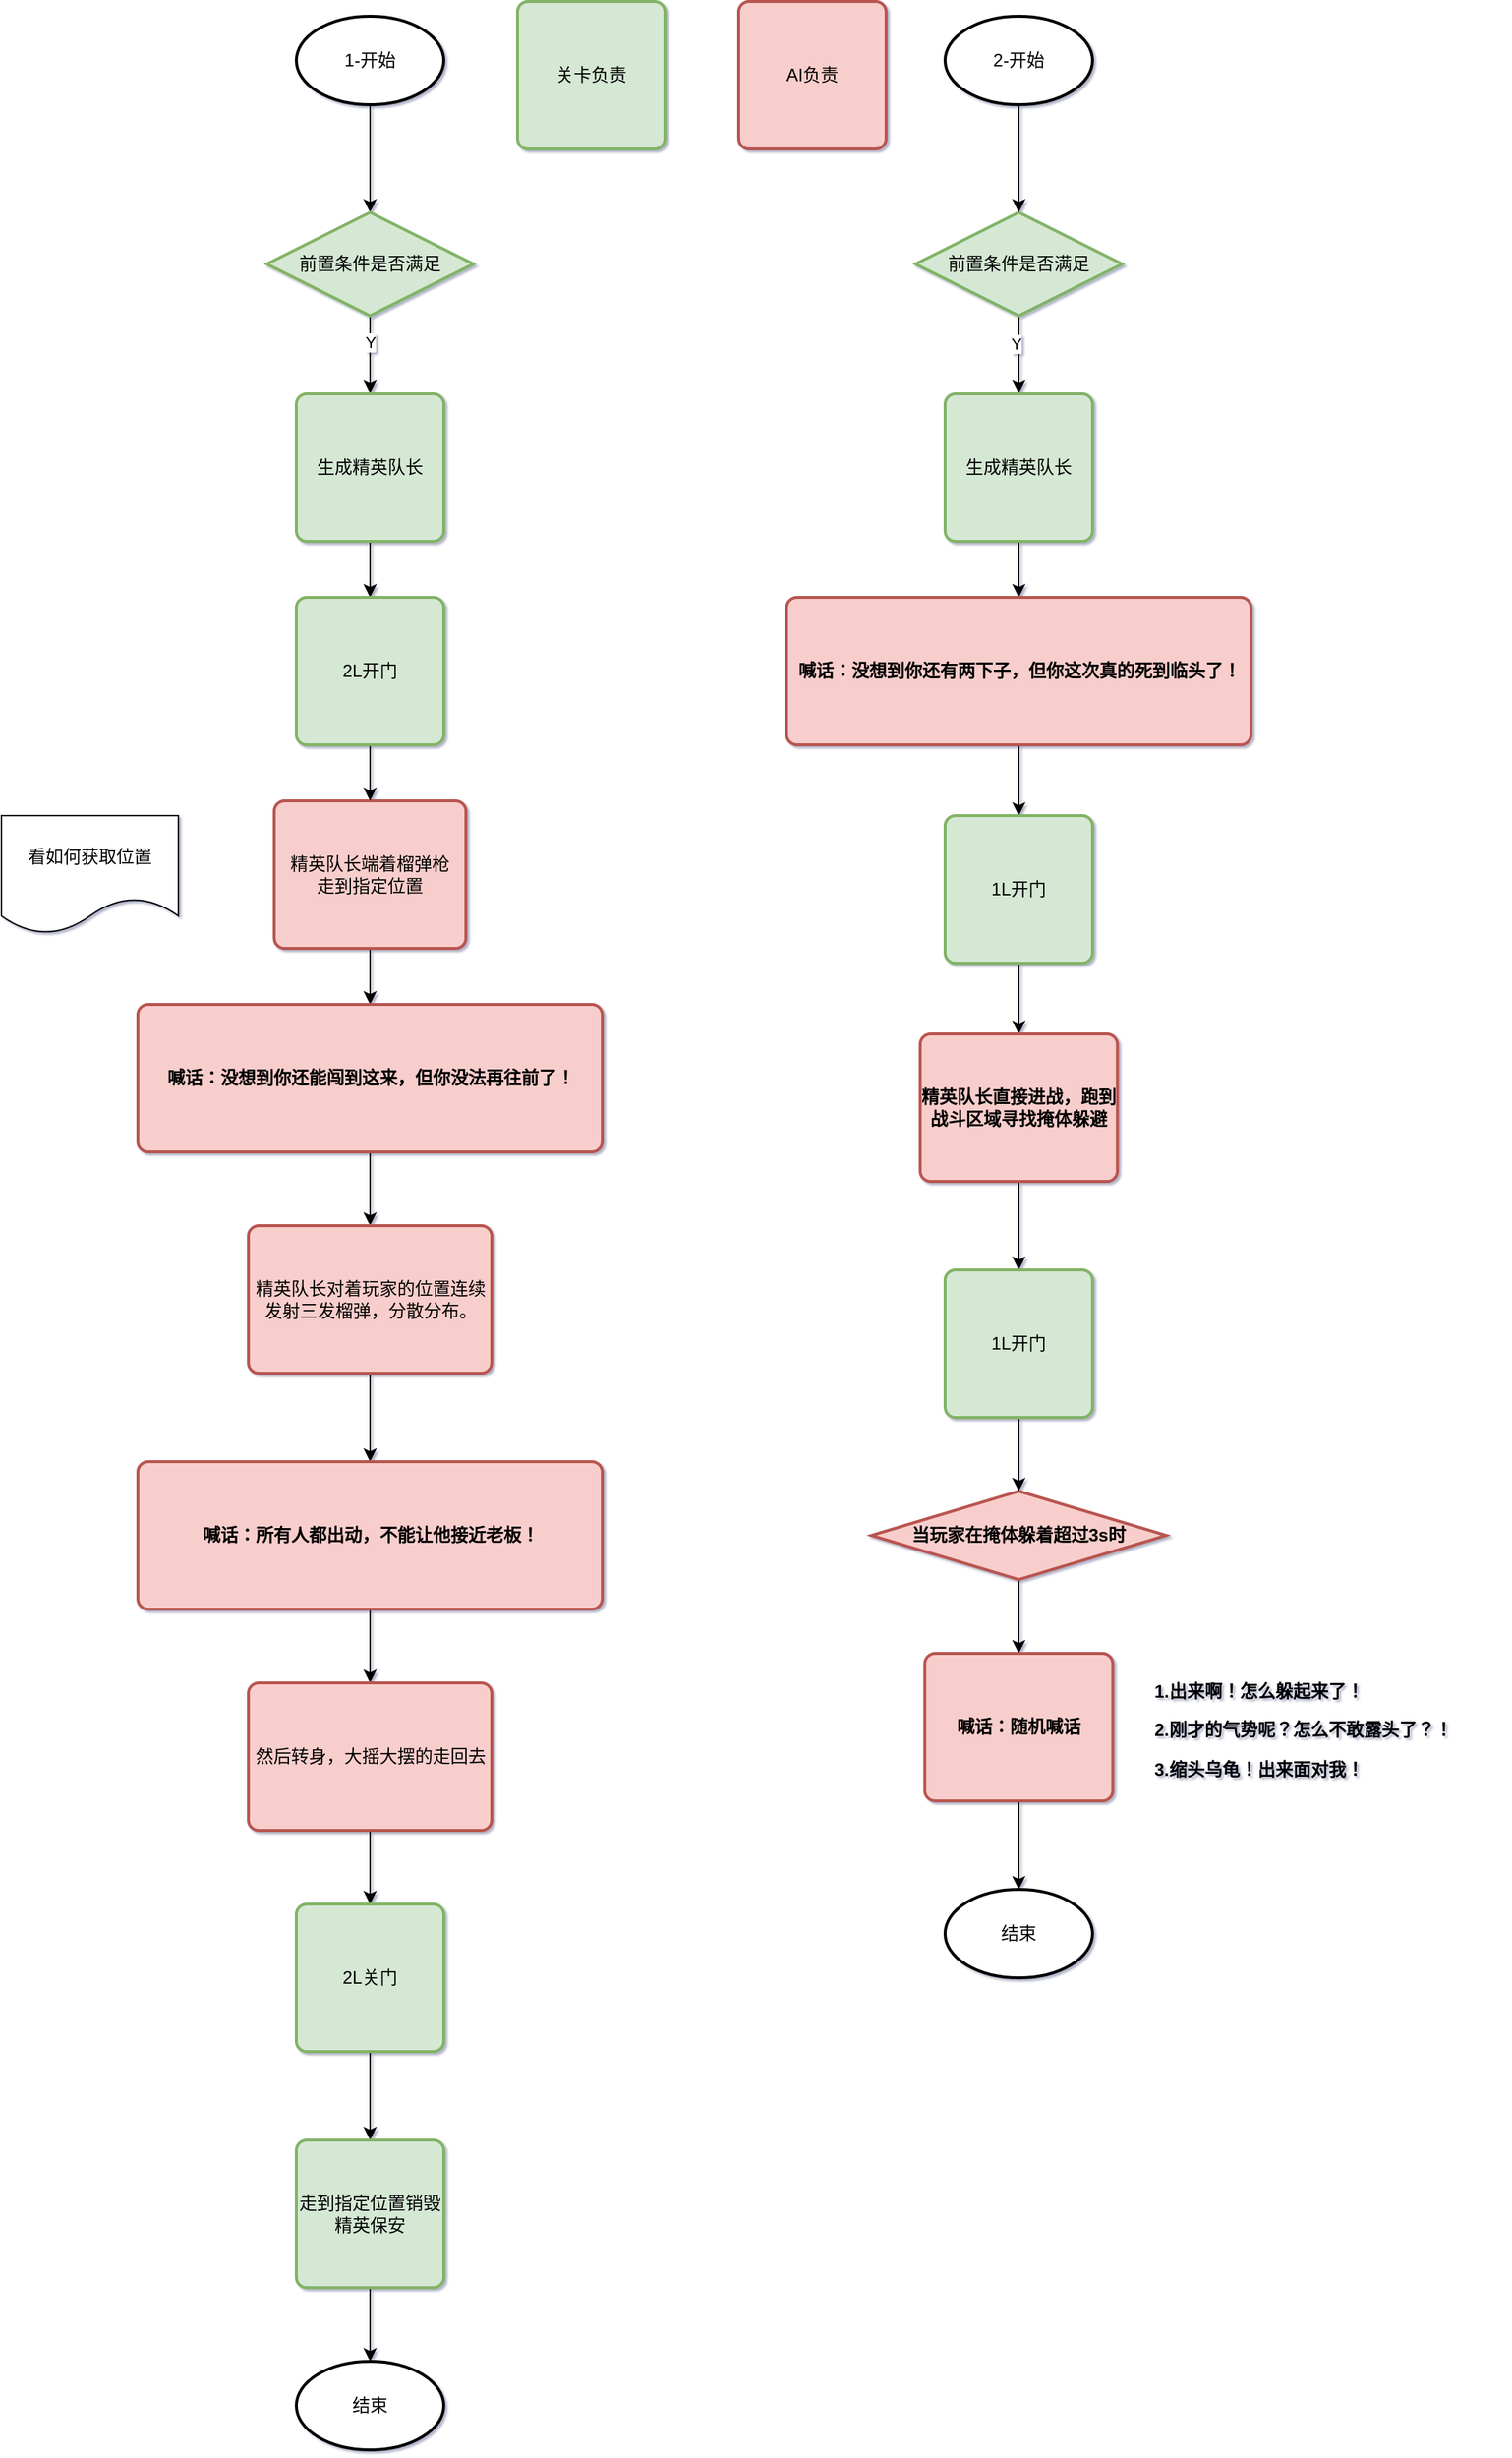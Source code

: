 <mxfile version="22.0.8" type="github">
  <diagram name="第 1 页" id="r-FKMfWhN-1krSnUlQmG">
    <mxGraphModel dx="4603" dy="2915" grid="1" gridSize="10" guides="1" tooltips="1" connect="1" arrows="1" fold="1" page="0" pageScale="1" pageWidth="827" pageHeight="1169" math="0" shadow="1">
      <root>
        <mxCell id="0" />
        <mxCell id="1" parent="0" />
        <mxCell id="sNlm8o2b7IZtp_pm42Wh-5" style="edgeStyle=orthogonalEdgeStyle;rounded=0;orthogonalLoop=1;jettySize=auto;html=1;exitX=0.5;exitY=1;exitDx=0;exitDy=0;exitPerimeter=0;" parent="1" source="sNlm8o2b7IZtp_pm42Wh-3" target="sNlm8o2b7IZtp_pm42Wh-4" edge="1">
          <mxGeometry relative="1" as="geometry" />
        </mxCell>
        <mxCell id="sNlm8o2b7IZtp_pm42Wh-3" value="1-开始" style="strokeWidth=2;html=1;shape=mxgraph.flowchart.start_1;whiteSpace=wrap;" parent="1" vertex="1">
          <mxGeometry x="370" y="-160" width="100" height="60" as="geometry" />
        </mxCell>
        <mxCell id="sNlm8o2b7IZtp_pm42Wh-8" style="edgeStyle=orthogonalEdgeStyle;rounded=0;orthogonalLoop=1;jettySize=auto;html=1;exitX=0.5;exitY=1;exitDx=0;exitDy=0;exitPerimeter=0;entryX=0.5;entryY=0;entryDx=0;entryDy=0;" parent="1" source="sNlm8o2b7IZtp_pm42Wh-4" target="sNlm8o2b7IZtp_pm42Wh-7" edge="1">
          <mxGeometry relative="1" as="geometry" />
        </mxCell>
        <mxCell id="sNlm8o2b7IZtp_pm42Wh-32" value="Y" style="edgeLabel;html=1;align=center;verticalAlign=middle;resizable=0;points=[];" parent="sNlm8o2b7IZtp_pm42Wh-8" vertex="1" connectable="0">
          <mxGeometry x="-0.33" relative="1" as="geometry">
            <mxPoint as="offset" />
          </mxGeometry>
        </mxCell>
        <mxCell id="sNlm8o2b7IZtp_pm42Wh-4" value="前置条件是否满足" style="strokeWidth=2;html=1;shape=mxgraph.flowchart.decision;whiteSpace=wrap;fillColor=#d5e8d4;strokeColor=#82b366;" parent="1" vertex="1">
          <mxGeometry x="350" y="-27" width="140" height="70" as="geometry" />
        </mxCell>
        <mxCell id="sNlm8o2b7IZtp_pm42Wh-11" style="edgeStyle=orthogonalEdgeStyle;rounded=0;orthogonalLoop=1;jettySize=auto;html=1;exitX=0.5;exitY=1;exitDx=0;exitDy=0;entryX=0.5;entryY=0;entryDx=0;entryDy=0;" parent="1" source="sNlm8o2b7IZtp_pm42Wh-7" target="sNlm8o2b7IZtp_pm42Wh-10" edge="1">
          <mxGeometry relative="1" as="geometry" />
        </mxCell>
        <mxCell id="sNlm8o2b7IZtp_pm42Wh-7" value="生成精英队长" style="rounded=1;whiteSpace=wrap;html=1;absoluteArcSize=1;arcSize=14;strokeWidth=2;fillColor=#d5e8d4;strokeColor=#82b366;" parent="1" vertex="1">
          <mxGeometry x="370" y="96" width="100" height="100" as="geometry" />
        </mxCell>
        <mxCell id="sNlm8o2b7IZtp_pm42Wh-15" style="edgeStyle=orthogonalEdgeStyle;rounded=0;orthogonalLoop=1;jettySize=auto;html=1;exitX=0.5;exitY=1;exitDx=0;exitDy=0;" parent="1" source="sNlm8o2b7IZtp_pm42Wh-9" target="sNlm8o2b7IZtp_pm42Wh-14" edge="1">
          <mxGeometry relative="1" as="geometry" />
        </mxCell>
        <mxCell id="sNlm8o2b7IZtp_pm42Wh-9" value="精英队长端着榴弹枪&lt;br&gt;走到指定位置&lt;br&gt;" style="rounded=1;whiteSpace=wrap;html=1;absoluteArcSize=1;arcSize=14;strokeWidth=2;fillColor=#f8cecc;strokeColor=#b85450;" parent="1" vertex="1">
          <mxGeometry x="355" y="372" width="130" height="100" as="geometry" />
        </mxCell>
        <mxCell id="sNlm8o2b7IZtp_pm42Wh-12" style="edgeStyle=orthogonalEdgeStyle;rounded=0;orthogonalLoop=1;jettySize=auto;html=1;exitX=0.5;exitY=1;exitDx=0;exitDy=0;entryX=0.5;entryY=0;entryDx=0;entryDy=0;" parent="1" source="sNlm8o2b7IZtp_pm42Wh-10" target="sNlm8o2b7IZtp_pm42Wh-9" edge="1">
          <mxGeometry relative="1" as="geometry" />
        </mxCell>
        <mxCell id="sNlm8o2b7IZtp_pm42Wh-10" value="2L开门" style="rounded=1;whiteSpace=wrap;html=1;absoluteArcSize=1;arcSize=14;strokeWidth=2;fillColor=#d5e8d4;strokeColor=#82b366;" parent="1" vertex="1">
          <mxGeometry x="370" y="234" width="100" height="100" as="geometry" />
        </mxCell>
        <mxCell id="sNlm8o2b7IZtp_pm42Wh-13" value="看如何获取位置" style="shape=document;whiteSpace=wrap;html=1;boundedLbl=1;" parent="1" vertex="1">
          <mxGeometry x="170" y="382" width="120" height="80" as="geometry" />
        </mxCell>
        <mxCell id="sNlm8o2b7IZtp_pm42Wh-17" value="" style="edgeStyle=orthogonalEdgeStyle;rounded=0;orthogonalLoop=1;jettySize=auto;html=1;" parent="1" source="sNlm8o2b7IZtp_pm42Wh-14" target="sNlm8o2b7IZtp_pm42Wh-16" edge="1">
          <mxGeometry relative="1" as="geometry" />
        </mxCell>
        <mxCell id="sNlm8o2b7IZtp_pm42Wh-14" value="喊话：&lt;strong&gt;没想到你还能闯到这来，但你没法再往前了！&lt;/strong&gt;" style="rounded=1;whiteSpace=wrap;html=1;absoluteArcSize=1;arcSize=14;strokeWidth=2;fillColor=#f8cecc;strokeColor=#b85450;fontStyle=1" parent="1" vertex="1">
          <mxGeometry x="262.5" y="510" width="315" height="100" as="geometry" />
        </mxCell>
        <mxCell id="sNlm8o2b7IZtp_pm42Wh-20" value="" style="edgeStyle=orthogonalEdgeStyle;rounded=0;orthogonalLoop=1;jettySize=auto;html=1;" parent="1" source="sNlm8o2b7IZtp_pm42Wh-16" target="sNlm8o2b7IZtp_pm42Wh-18" edge="1">
          <mxGeometry relative="1" as="geometry" />
        </mxCell>
        <mxCell id="sNlm8o2b7IZtp_pm42Wh-16" value="精英队长对着玩家的位置连续发射三发榴弹，分散分布。" style="rounded=1;whiteSpace=wrap;html=1;absoluteArcSize=1;arcSize=14;strokeWidth=2;fillColor=#f8cecc;strokeColor=#b85450;" parent="1" vertex="1">
          <mxGeometry x="337.5" y="660" width="165" height="100" as="geometry" />
        </mxCell>
        <mxCell id="sNlm8o2b7IZtp_pm42Wh-22" value="" style="edgeStyle=orthogonalEdgeStyle;rounded=0;orthogonalLoop=1;jettySize=auto;html=1;" parent="1" source="sNlm8o2b7IZtp_pm42Wh-18" target="sNlm8o2b7IZtp_pm42Wh-21" edge="1">
          <mxGeometry relative="1" as="geometry" />
        </mxCell>
        <mxCell id="sNlm8o2b7IZtp_pm42Wh-18" value="喊话：&lt;strong&gt;所有人都出动，不能让他接近老板！&lt;/strong&gt;" style="rounded=1;whiteSpace=wrap;html=1;absoluteArcSize=1;arcSize=14;strokeWidth=2;fillColor=#f8cecc;strokeColor=#b85450;fontStyle=1" parent="1" vertex="1">
          <mxGeometry x="262.5" y="820" width="315" height="100" as="geometry" />
        </mxCell>
        <mxCell id="sNlm8o2b7IZtp_pm42Wh-24" value="" style="edgeStyle=orthogonalEdgeStyle;rounded=0;orthogonalLoop=1;jettySize=auto;html=1;" parent="1" source="sNlm8o2b7IZtp_pm42Wh-21" target="sNlm8o2b7IZtp_pm42Wh-23" edge="1">
          <mxGeometry relative="1" as="geometry" />
        </mxCell>
        <mxCell id="sNlm8o2b7IZtp_pm42Wh-21" value="然后转身，大摇大摆的走回去" style="rounded=1;whiteSpace=wrap;html=1;absoluteArcSize=1;arcSize=14;strokeWidth=2;fillColor=#f8cecc;strokeColor=#b85450;" parent="1" vertex="1">
          <mxGeometry x="337.5" y="970" width="165" height="100" as="geometry" />
        </mxCell>
        <mxCell id="sNlm8o2b7IZtp_pm42Wh-27" value="" style="edgeStyle=orthogonalEdgeStyle;rounded=0;orthogonalLoop=1;jettySize=auto;html=1;" parent="1" source="sNlm8o2b7IZtp_pm42Wh-23" target="sNlm8o2b7IZtp_pm42Wh-26" edge="1">
          <mxGeometry relative="1" as="geometry" />
        </mxCell>
        <mxCell id="sNlm8o2b7IZtp_pm42Wh-23" value="2L关门" style="rounded=1;whiteSpace=wrap;html=1;absoluteArcSize=1;arcSize=14;strokeWidth=2;fillColor=#d5e8d4;strokeColor=#82b366;" parent="1" vertex="1">
          <mxGeometry x="370" y="1120" width="100" height="100" as="geometry" />
        </mxCell>
        <mxCell id="sNlm8o2b7IZtp_pm42Wh-25" value="2-开始" style="strokeWidth=2;html=1;shape=mxgraph.flowchart.start_1;whiteSpace=wrap;" parent="1" vertex="1">
          <mxGeometry x="810" y="-160" width="100" height="60" as="geometry" />
        </mxCell>
        <mxCell id="sNlm8o2b7IZtp_pm42Wh-29" value="" style="edgeStyle=orthogonalEdgeStyle;rounded=0;orthogonalLoop=1;jettySize=auto;html=1;" parent="1" source="sNlm8o2b7IZtp_pm42Wh-26" target="sNlm8o2b7IZtp_pm42Wh-28" edge="1">
          <mxGeometry relative="1" as="geometry" />
        </mxCell>
        <mxCell id="sNlm8o2b7IZtp_pm42Wh-26" value="走到指定位置销毁精英保安" style="rounded=1;whiteSpace=wrap;html=1;absoluteArcSize=1;arcSize=14;strokeWidth=2;fillColor=#d5e8d4;strokeColor=#82b366;" parent="1" vertex="1">
          <mxGeometry x="370" y="1280" width="100" height="100" as="geometry" />
        </mxCell>
        <mxCell id="sNlm8o2b7IZtp_pm42Wh-28" value="结束" style="strokeWidth=2;html=1;shape=mxgraph.flowchart.start_1;whiteSpace=wrap;" parent="1" vertex="1">
          <mxGeometry x="370" y="1430" width="100" height="60" as="geometry" />
        </mxCell>
        <mxCell id="sNlm8o2b7IZtp_pm42Wh-37" value="" style="edgeStyle=orthogonalEdgeStyle;rounded=0;orthogonalLoop=1;jettySize=auto;html=1;" parent="1" source="sNlm8o2b7IZtp_pm42Wh-30" target="sNlm8o2b7IZtp_pm42Wh-33" edge="1">
          <mxGeometry relative="1" as="geometry" />
        </mxCell>
        <mxCell id="sNlm8o2b7IZtp_pm42Wh-38" value="Y" style="edgeLabel;html=1;align=center;verticalAlign=middle;resizable=0;points=[];" parent="sNlm8o2b7IZtp_pm42Wh-37" vertex="1" connectable="0">
          <mxGeometry x="-0.292" y="-2" relative="1" as="geometry">
            <mxPoint as="offset" />
          </mxGeometry>
        </mxCell>
        <mxCell id="sNlm8o2b7IZtp_pm42Wh-30" value="前置条件是否满足" style="strokeWidth=2;html=1;shape=mxgraph.flowchart.decision;whiteSpace=wrap;fillColor=#d5e8d4;strokeColor=#82b366;" parent="1" vertex="1">
          <mxGeometry x="790" y="-27" width="140" height="70" as="geometry" />
        </mxCell>
        <mxCell id="sNlm8o2b7IZtp_pm42Wh-31" style="edgeStyle=orthogonalEdgeStyle;rounded=0;orthogonalLoop=1;jettySize=auto;html=1;exitX=0.5;exitY=1;exitDx=0;exitDy=0;exitPerimeter=0;entryX=0.5;entryY=0;entryDx=0;entryDy=0;entryPerimeter=0;" parent="1" source="sNlm8o2b7IZtp_pm42Wh-25" target="sNlm8o2b7IZtp_pm42Wh-30" edge="1">
          <mxGeometry relative="1" as="geometry" />
        </mxCell>
        <mxCell id="sNlm8o2b7IZtp_pm42Wh-40" value="" style="edgeStyle=orthogonalEdgeStyle;rounded=0;orthogonalLoop=1;jettySize=auto;html=1;" parent="1" source="sNlm8o2b7IZtp_pm42Wh-33" target="sNlm8o2b7IZtp_pm42Wh-39" edge="1">
          <mxGeometry relative="1" as="geometry" />
        </mxCell>
        <mxCell id="sNlm8o2b7IZtp_pm42Wh-33" value="生成精英队长" style="rounded=1;whiteSpace=wrap;html=1;absoluteArcSize=1;arcSize=14;strokeWidth=2;fillColor=#d5e8d4;strokeColor=#82b366;" parent="1" vertex="1">
          <mxGeometry x="810" y="96" width="100" height="100" as="geometry" />
        </mxCell>
        <mxCell id="sNlm8o2b7IZtp_pm42Wh-42" value="" style="edgeStyle=orthogonalEdgeStyle;rounded=0;orthogonalLoop=1;jettySize=auto;html=1;" parent="1" source="sNlm8o2b7IZtp_pm42Wh-39" target="sNlm8o2b7IZtp_pm42Wh-41" edge="1">
          <mxGeometry relative="1" as="geometry" />
        </mxCell>
        <mxCell id="sNlm8o2b7IZtp_pm42Wh-39" value="喊话：&lt;strong&gt;没想到你还有两下子，但你这次真的死到临头了！&lt;/strong&gt;" style="rounded=1;whiteSpace=wrap;html=1;absoluteArcSize=1;arcSize=14;strokeWidth=2;fillColor=#f8cecc;strokeColor=#b85450;fontStyle=1" parent="1" vertex="1">
          <mxGeometry x="702.5" y="234" width="315" height="100" as="geometry" />
        </mxCell>
        <mxCell id="sNlm8o2b7IZtp_pm42Wh-44" value="" style="edgeStyle=orthogonalEdgeStyle;rounded=0;orthogonalLoop=1;jettySize=auto;html=1;" parent="1" source="sNlm8o2b7IZtp_pm42Wh-41" target="sNlm8o2b7IZtp_pm42Wh-43" edge="1">
          <mxGeometry relative="1" as="geometry" />
        </mxCell>
        <mxCell id="sNlm8o2b7IZtp_pm42Wh-41" value="1L开门" style="rounded=1;whiteSpace=wrap;html=1;absoluteArcSize=1;arcSize=14;strokeWidth=2;fillColor=#d5e8d4;strokeColor=#82b366;" parent="1" vertex="1">
          <mxGeometry x="810" y="382" width="100" height="100" as="geometry" />
        </mxCell>
        <mxCell id="XtSjHq61zZsdzRVwaCnl-2" value="" style="edgeStyle=orthogonalEdgeStyle;rounded=0;orthogonalLoop=1;jettySize=auto;html=1;" edge="1" parent="1" source="sNlm8o2b7IZtp_pm42Wh-43" target="XtSjHq61zZsdzRVwaCnl-1">
          <mxGeometry relative="1" as="geometry" />
        </mxCell>
        <mxCell id="sNlm8o2b7IZtp_pm42Wh-43" value="精英队长直接进战，跑到战斗区域寻找掩体躲避" style="rounded=1;whiteSpace=wrap;html=1;absoluteArcSize=1;arcSize=14;strokeWidth=2;fillColor=#f8cecc;strokeColor=#b85450;fontStyle=1" parent="1" vertex="1">
          <mxGeometry x="793.12" y="530" width="133.75" height="100" as="geometry" />
        </mxCell>
        <mxCell id="sNlm8o2b7IZtp_pm42Wh-48" style="edgeStyle=orthogonalEdgeStyle;rounded=0;orthogonalLoop=1;jettySize=auto;html=1;exitX=0.5;exitY=1;exitDx=0;exitDy=0;exitPerimeter=0;entryX=0.5;entryY=0;entryDx=0;entryDy=0;" parent="1" source="sNlm8o2b7IZtp_pm42Wh-45" target="sNlm8o2b7IZtp_pm42Wh-47" edge="1">
          <mxGeometry relative="1" as="geometry" />
        </mxCell>
        <mxCell id="sNlm8o2b7IZtp_pm42Wh-45" value="&lt;strong&gt;当玩家在掩体躲着超过3s时&lt;br&gt;&lt;/strong&gt;" style="strokeWidth=2;html=1;shape=mxgraph.flowchart.decision;whiteSpace=wrap;fillColor=#f8cecc;strokeColor=#b85450;fontStyle=0" parent="1" vertex="1">
          <mxGeometry x="759.99" y="840" width="200" height="60" as="geometry" />
        </mxCell>
        <mxCell id="sNlm8o2b7IZtp_pm42Wh-51" value="" style="edgeStyle=orthogonalEdgeStyle;rounded=0;orthogonalLoop=1;jettySize=auto;html=1;" parent="1" source="sNlm8o2b7IZtp_pm42Wh-47" target="sNlm8o2b7IZtp_pm42Wh-50" edge="1">
          <mxGeometry relative="1" as="geometry" />
        </mxCell>
        <mxCell id="sNlm8o2b7IZtp_pm42Wh-47" value="喊话：随机喊话" style="rounded=1;whiteSpace=wrap;html=1;absoluteArcSize=1;arcSize=14;strokeWidth=2;fillColor=#f8cecc;strokeColor=#b85450;fontStyle=1" parent="1" vertex="1">
          <mxGeometry x="796.24" y="950" width="127.5" height="100" as="geometry" />
        </mxCell>
        <mxCell id="sNlm8o2b7IZtp_pm42Wh-49" value="&lt;p&gt;&lt;strong&gt;1.出来啊！怎么躲起来了！&lt;/strong&gt;&lt;/p&gt;&lt;p&gt;&lt;strong style=&quot;background-color: initial;&quot;&gt;2.刚才的气势呢？怎么不敢露头了？！&lt;/strong&gt;&lt;/p&gt;&lt;p&gt;&lt;strong&gt;3.缩头乌龟！出来面对我！&lt;/strong&gt;&lt;/p&gt;" style="text;whiteSpace=wrap;html=1;" parent="1" vertex="1">
          <mxGeometry x="950" y="950" width="240" height="100" as="geometry" />
        </mxCell>
        <mxCell id="sNlm8o2b7IZtp_pm42Wh-50" value="结束" style="strokeWidth=2;html=1;shape=mxgraph.flowchart.start_1;whiteSpace=wrap;" parent="1" vertex="1">
          <mxGeometry x="810" y="1110" width="100" height="60" as="geometry" />
        </mxCell>
        <mxCell id="sNlm8o2b7IZtp_pm42Wh-52" value="关卡负责" style="rounded=1;whiteSpace=wrap;html=1;absoluteArcSize=1;arcSize=14;strokeWidth=2;fillColor=#d5e8d4;strokeColor=#82b366;" parent="1" vertex="1">
          <mxGeometry x="520" y="-170" width="100" height="100" as="geometry" />
        </mxCell>
        <mxCell id="sNlm8o2b7IZtp_pm42Wh-53" value="AI负责" style="rounded=1;whiteSpace=wrap;html=1;absoluteArcSize=1;arcSize=14;strokeWidth=2;fillColor=#f8cecc;strokeColor=#b85450;" parent="1" vertex="1">
          <mxGeometry x="670" y="-170" width="100" height="100" as="geometry" />
        </mxCell>
        <mxCell id="XtSjHq61zZsdzRVwaCnl-3" value="" style="edgeStyle=orthogonalEdgeStyle;rounded=0;orthogonalLoop=1;jettySize=auto;html=1;" edge="1" parent="1" source="XtSjHq61zZsdzRVwaCnl-1" target="sNlm8o2b7IZtp_pm42Wh-45">
          <mxGeometry relative="1" as="geometry" />
        </mxCell>
        <mxCell id="XtSjHq61zZsdzRVwaCnl-1" value="1L开门" style="rounded=1;whiteSpace=wrap;html=1;absoluteArcSize=1;arcSize=14;strokeWidth=2;fillColor=#d5e8d4;strokeColor=#82b366;" vertex="1" parent="1">
          <mxGeometry x="809.99" y="690" width="100" height="100" as="geometry" />
        </mxCell>
      </root>
    </mxGraphModel>
  </diagram>
</mxfile>
